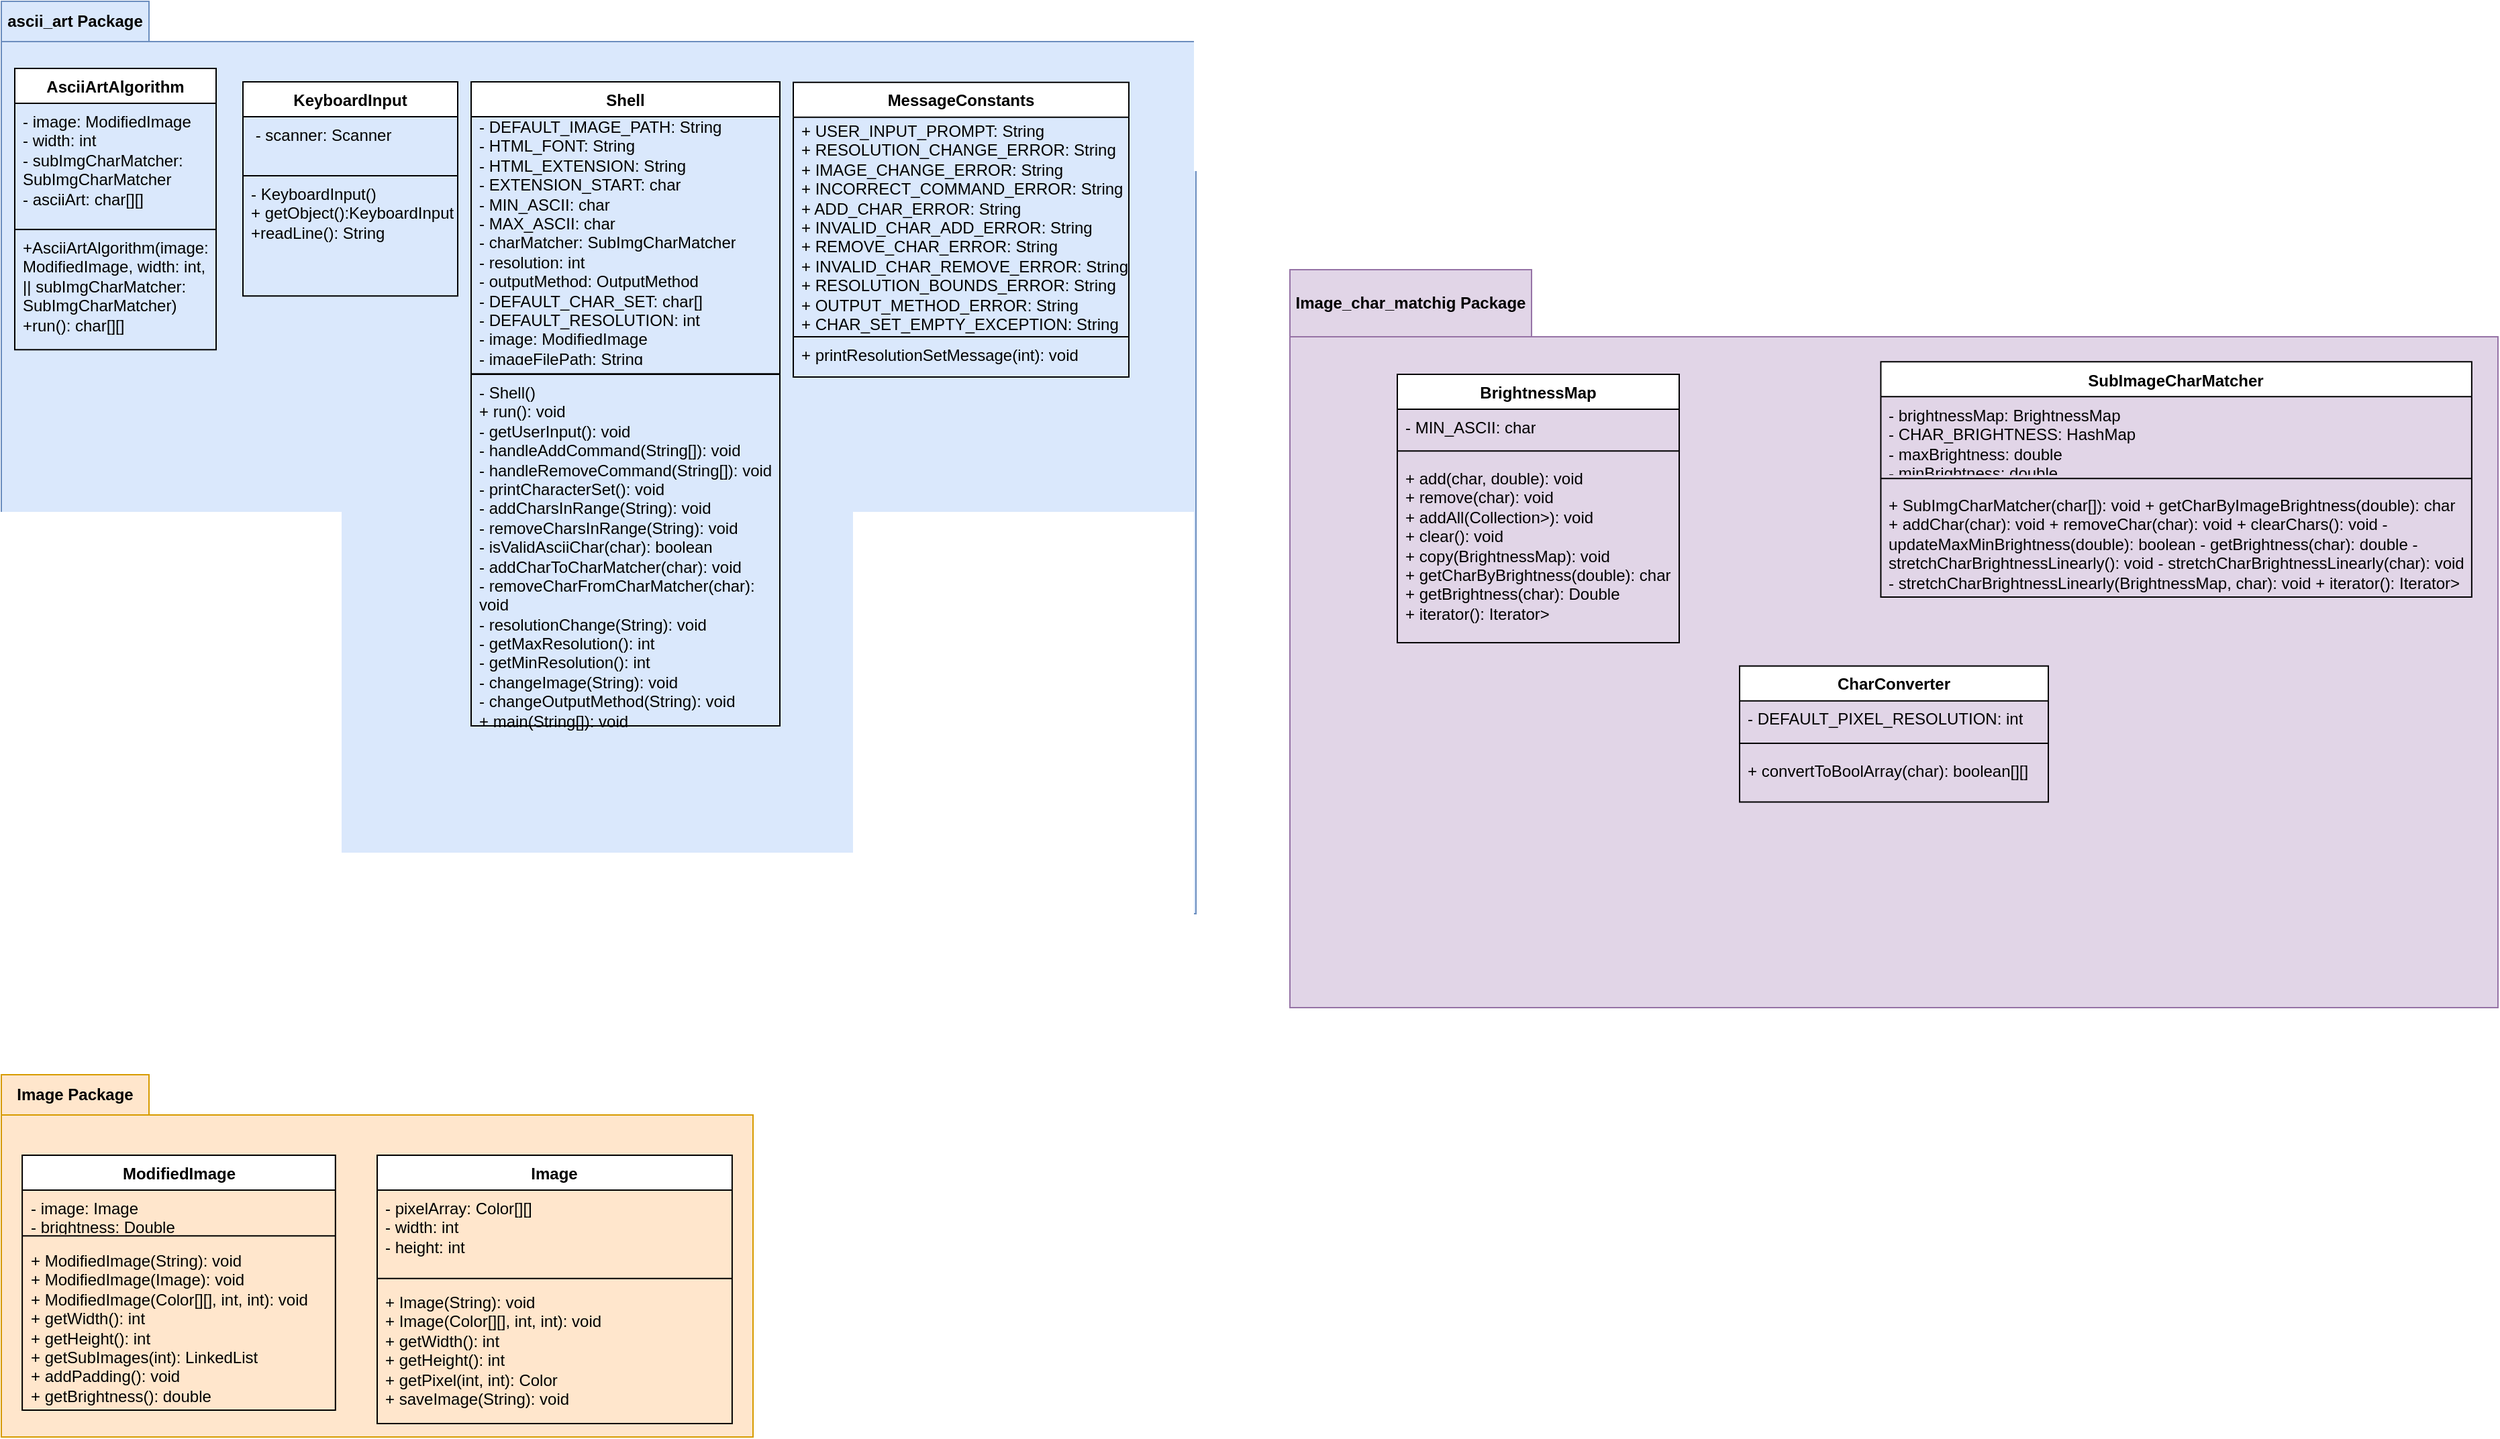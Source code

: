<mxfile version="24.0.0" type="github">
  <diagram name="‫עמוד-1‬" id="9FOxikn_2bk7BjKEbO-x">
    <mxGraphModel dx="2333" dy="1291" grid="1" gridSize="10" guides="1" tooltips="1" connect="1" arrows="1" fold="1" page="1" pageScale="1" pageWidth="827" pageHeight="1169" math="0" shadow="0">
      <root>
        <mxCell id="0" />
        <mxCell id="1" parent="0" />
        <mxCell id="Vb6RsHlkbNNhMtVp6kEj-1" value="ascii_art Package" style="shape=folder;fontStyle=1;tabWidth=110;tabHeight=30;tabPosition=left;html=1;boundedLbl=1;labelInHeader=1;container=1;collapsible=0;whiteSpace=wrap;fillColor=#dae8fc;strokeColor=#6c8ebf;" parent="1" vertex="1">
          <mxGeometry width="890" height="680" as="geometry" />
        </mxCell>
        <mxCell id="Vb6RsHlkbNNhMtVp6kEj-2" value="" style="html=1;strokeColor=none;resizeWidth=1;resizeHeight=1;fillColor=none;part=1;connectable=0;allowArrows=0;deletable=0;whiteSpace=wrap;" parent="Vb6RsHlkbNNhMtVp6kEj-1" vertex="1">
          <mxGeometry width="830" height="434.25" relative="1" as="geometry">
            <mxPoint y="30" as="offset" />
          </mxGeometry>
        </mxCell>
        <mxCell id="xFL0W7bVsGVKbV0ON2sQ-82" value="MessageConstants" style="swimlane;fontStyle=1;align=center;verticalAlign=top;childLayout=stackLayout;horizontal=1;startSize=26;horizontalStack=0;resizeParent=1;resizeParentMax=0;resizeLast=0;collapsible=1;marginBottom=0;whiteSpace=wrap;html=1;container=0;" vertex="1" parent="Vb6RsHlkbNNhMtVp6kEj-1">
          <mxGeometry x="590" y="60.38" width="250" height="189.62" as="geometry">
            <mxRectangle x="210" y="300" width="100" height="30" as="alternateBounds" />
          </mxGeometry>
        </mxCell>
        <mxCell id="xFL0W7bVsGVKbV0ON2sQ-83" value=" + USER_INPUT_PROMPT: String                                    &#xa; + RESOLUTION_CHANGE_ERROR: String                              &#xa; + IMAGE_CHANGE_ERROR: String                                   &#xa; + INCORRECT_COMMAND_ERROR: String                              &#xa; + ADD_CHAR_ERROR: String                                       &#xa; + INVALID_CHAR_ADD_ERROR: String                               &#xa; + REMOVE_CHAR_ERROR: String                                    &#xa; + INVALID_CHAR_REMOVE_ERROR: String                            &#xa; + RESOLUTION_BOUNDS_ERROR: String                              &#xa; + OUTPUT_METHOD_ERROR: String                                  &#xa; + CHAR_SET_EMPTY_EXCEPTION: String &#xa;                         " style="text;strokeColor=none;fillColor=none;align=left;verticalAlign=top;spacingLeft=4;spacingRight=4;overflow=hidden;rotatable=0;points=[[0,0.5],[1,0.5]];portConstraint=eastwest;whiteSpace=wrap;html=1;" vertex="1" parent="Vb6RsHlkbNNhMtVp6kEj-1">
          <mxGeometry x="590" y="83" width="300" height="188.45" as="geometry" />
        </mxCell>
        <mxCell id="xFL0W7bVsGVKbV0ON2sQ-84" value=" + printResolutionSetMessage(int): void                         &#xa;" style="rounded=0;whiteSpace=wrap;html=1;align=left;verticalAlign=top;spacingLeft=4;spacingRight=4;fillColor=none;gradientColor=none;" vertex="1" parent="Vb6RsHlkbNNhMtVp6kEj-1">
          <mxGeometry x="590" y="250" width="250" height="30" as="geometry" />
        </mxCell>
        <mxCell id="xFL0W7bVsGVKbV0ON2sQ-22" value="Image Package" style="shape=folder;fontStyle=1;tabWidth=110;tabHeight=30;tabPosition=left;html=1;boundedLbl=1;labelInHeader=1;container=1;collapsible=0;whiteSpace=wrap;fillColor=#ffe6cc;strokeColor=#d79b00;" vertex="1" parent="1">
          <mxGeometry y="800" width="560" height="270" as="geometry" />
        </mxCell>
        <mxCell id="xFL0W7bVsGVKbV0ON2sQ-23" value="" style="html=1;strokeColor=none;resizeWidth=1;resizeHeight=1;fillColor=none;part=1;connectable=0;allowArrows=0;deletable=0;whiteSpace=wrap;" vertex="1" parent="xFL0W7bVsGVKbV0ON2sQ-22">
          <mxGeometry width="542.5" height="175.0" relative="1" as="geometry">
            <mxPoint y="30" as="offset" />
          </mxGeometry>
        </mxCell>
        <mxCell id="xFL0W7bVsGVKbV0ON2sQ-24" value="ModifiedImage" style="swimlane;fontStyle=1;align=center;verticalAlign=top;childLayout=stackLayout;horizontal=1;startSize=26;horizontalStack=0;resizeParent=1;resizeParentMax=0;resizeLast=0;collapsible=1;marginBottom=0;whiteSpace=wrap;html=1;" vertex="1" parent="xFL0W7bVsGVKbV0ON2sQ-22">
          <mxGeometry x="15.56" y="60" width="233.34" height="189.996" as="geometry">
            <mxRectangle x="210" y="300" width="100" height="30" as="alternateBounds" />
          </mxGeometry>
        </mxCell>
        <mxCell id="xFL0W7bVsGVKbV0ON2sQ-25" value="- image: Image                                                        &#xa; - brightness: Double  " style="text;strokeColor=none;fillColor=none;align=left;verticalAlign=top;spacingLeft=4;spacingRight=4;overflow=hidden;rotatable=0;points=[[0,0.5],[1,0.5]];portConstraint=eastwest;whiteSpace=wrap;html=1;" vertex="1" parent="xFL0W7bVsGVKbV0ON2sQ-24">
          <mxGeometry y="26" width="233.34" height="29.545" as="geometry" />
        </mxCell>
        <mxCell id="xFL0W7bVsGVKbV0ON2sQ-26" value="" style="line;strokeWidth=1;fillColor=none;align=left;verticalAlign=middle;spacingTop=-1;spacingLeft=3;spacingRight=3;rotatable=0;labelPosition=right;points=[];portConstraint=eastwest;strokeColor=inherit;" vertex="1" parent="xFL0W7bVsGVKbV0ON2sQ-24">
          <mxGeometry y="55.545" width="233.34" height="9.091" as="geometry" />
        </mxCell>
        <mxCell id="xFL0W7bVsGVKbV0ON2sQ-27" value="+ ModifiedImage(String): void                                         &#xa; + ModifiedImage(Image): void                                          &#xa; + ModifiedImage(Color[][], int, int): void                             &#xa; + getWidth(): int                                                     &#xa; + getHeight(): int                                                    &#xa; + getSubImages(int): LinkedList&lt;ModifiedImage&gt;                         &#xa; + addPadding(): void                                                   &#xa; + getBrightness(): double      " style="text;strokeColor=none;fillColor=none;align=left;verticalAlign=top;spacingLeft=4;spacingRight=4;overflow=hidden;rotatable=0;points=[[0,0.5],[1,0.5]];portConstraint=eastwest;whiteSpace=wrap;html=1;" vertex="1" parent="xFL0W7bVsGVKbV0ON2sQ-24">
          <mxGeometry y="64.636" width="233.34" height="125.36" as="geometry" />
        </mxCell>
        <mxCell id="xFL0W7bVsGVKbV0ON2sQ-28" value="Image" style="swimlane;fontStyle=1;align=center;verticalAlign=top;childLayout=stackLayout;horizontal=1;startSize=26;horizontalStack=0;resizeParent=1;resizeParentMax=0;resizeLast=0;collapsible=1;marginBottom=0;whiteSpace=wrap;html=1;" vertex="1" parent="xFL0W7bVsGVKbV0ON2sQ-22">
          <mxGeometry x="280" y="60" width="264.446" height="200.005" as="geometry" />
        </mxCell>
        <mxCell id="xFL0W7bVsGVKbV0ON2sQ-29" value="- pixelArray: Color[][]&lt;br&gt;- width: int&lt;br&gt;- height: int" style="text;strokeColor=none;fillColor=none;align=left;verticalAlign=top;spacingLeft=4;spacingRight=4;overflow=hidden;rotatable=0;points=[[0,0.5],[1,0.5]];portConstraint=eastwest;whiteSpace=wrap;html=1;" vertex="1" parent="xFL0W7bVsGVKbV0ON2sQ-28">
          <mxGeometry y="26" width="264.446" height="61.364" as="geometry" />
        </mxCell>
        <mxCell id="xFL0W7bVsGVKbV0ON2sQ-30" value="" style="line;strokeWidth=1;fillColor=none;align=left;verticalAlign=middle;spacingTop=-1;spacingLeft=3;spacingRight=3;rotatable=0;labelPosition=right;points=[];portConstraint=eastwest;strokeColor=inherit;" vertex="1" parent="xFL0W7bVsGVKbV0ON2sQ-28">
          <mxGeometry y="87.364" width="264.446" height="9.091" as="geometry" />
        </mxCell>
        <mxCell id="xFL0W7bVsGVKbV0ON2sQ-31" value="+ Image(String): void                                                 &#xa; + Image(Color[][], int, int): void                                    &#xa; + getWidth(): int                                                     &#xa; + getHeight(): int                                                    &#xa; + getPixel(int, int): Color                                          &#xa; + saveImage(String): void      " style="text;strokeColor=none;fillColor=none;align=left;verticalAlign=top;spacingLeft=4;spacingRight=4;overflow=hidden;rotatable=0;points=[[0,0.5],[1,0.5]];portConstraint=eastwest;whiteSpace=wrap;html=1;" vertex="1" parent="xFL0W7bVsGVKbV0ON2sQ-28">
          <mxGeometry y="96.455" width="264.446" height="103.55" as="geometry" />
        </mxCell>
        <mxCell id="xFL0W7bVsGVKbV0ON2sQ-42" value="Image_char_matchig Package" style="shape=folder;fontStyle=1;tabWidth=180;tabHeight=50;tabPosition=left;html=1;boundedLbl=1;labelInHeader=1;container=1;collapsible=0;whiteSpace=wrap;fillColor=#e1d5e7;strokeColor=#9673a6;" vertex="1" parent="1">
          <mxGeometry x="960" y="200" width="900" height="550" as="geometry" />
        </mxCell>
        <mxCell id="xFL0W7bVsGVKbV0ON2sQ-43" value="" style="html=1;strokeColor=none;resizeWidth=1;resizeHeight=1;fillColor=none;part=1;connectable=0;allowArrows=0;deletable=0;whiteSpace=wrap;" vertex="1" parent="xFL0W7bVsGVKbV0ON2sQ-42">
          <mxGeometry width="734.604" height="233.575" relative="1" as="geometry">
            <mxPoint y="30" as="offset" />
          </mxGeometry>
        </mxCell>
        <mxCell id="xFL0W7bVsGVKbV0ON2sQ-48" value="SubImageCharMatcher" style="swimlane;fontStyle=1;align=center;verticalAlign=top;childLayout=stackLayout;horizontal=1;startSize=26;horizontalStack=0;resizeParent=1;resizeParentMax=0;resizeLast=0;collapsible=1;marginBottom=0;whiteSpace=wrap;html=1;" vertex="1" parent="xFL0W7bVsGVKbV0ON2sQ-42">
          <mxGeometry x="440.217" y="68.643" width="440.217" height="175.299" as="geometry" />
        </mxCell>
        <mxCell id="xFL0W7bVsGVKbV0ON2sQ-49" value=" - brightnessMap: BrightnessMap                                    &#xa; - CHAR_BRIGHTNESS: HashMap&lt;Character, Double&gt;                     &#xa; - maxBrightness: double                                           &#xa; - minBrightness: double  " style="text;strokeColor=none;fillColor=none;align=left;verticalAlign=top;spacingLeft=4;spacingRight=4;overflow=hidden;rotatable=0;points=[[0,0.5],[1,0.5]];portConstraint=eastwest;whiteSpace=wrap;html=1;" vertex="1" parent="xFL0W7bVsGVKbV0ON2sQ-48">
          <mxGeometry y="26" width="440.217" height="54.914" as="geometry" />
        </mxCell>
        <mxCell id="xFL0W7bVsGVKbV0ON2sQ-50" value="" style="line;strokeWidth=1;fillColor=none;align=left;verticalAlign=middle;spacingTop=-1;spacingLeft=3;spacingRight=3;rotatable=0;labelPosition=right;points=[];portConstraint=eastwest;strokeColor=inherit;" vertex="1" parent="xFL0W7bVsGVKbV0ON2sQ-48">
          <mxGeometry y="80.914" width="440.217" height="12.134" as="geometry" />
        </mxCell>
        <mxCell id="xFL0W7bVsGVKbV0ON2sQ-51" value=" + SubImgCharMatcher(char[]): void                                 + getCharByImageBrightness(double): char                           + addChar(char): void                                              + removeChar(char): void                                           + clearChars(): void                                               - updateMaxMinBrightness(double): boolean                         - getBrightness(char): double                                     - stretchCharBrightnessLinearly(): void                            - stretchCharBrightnessLinearly(char): void                        - stretchCharBrightnessLinearly(BrightnessMap, char): void         + iterator(): Iterator&lt;SimpleEntry&lt;Character, Double&gt;&gt; " style="text;strokeColor=none;fillColor=none;align=left;verticalAlign=top;spacingLeft=4;spacingRight=4;overflow=hidden;rotatable=0;points=[[0,0.5],[1,0.5]];portConstraint=eastwest;whiteSpace=wrap;html=1;" vertex="1" parent="xFL0W7bVsGVKbV0ON2sQ-48">
          <mxGeometry y="93.048" width="440.217" height="82.251" as="geometry" />
        </mxCell>
        <mxCell id="xFL0W7bVsGVKbV0ON2sQ-90" value="CharConverter" style="swimlane;fontStyle=1;align=center;verticalAlign=top;childLayout=stackLayout;horizontal=1;startSize=26;horizontalStack=0;resizeParent=1;resizeParentMax=0;resizeLast=0;collapsible=1;marginBottom=0;whiteSpace=wrap;html=1;" vertex="1" parent="xFL0W7bVsGVKbV0ON2sQ-42">
          <mxGeometry x="335" y="295.37" width="230" height="101.372" as="geometry" />
        </mxCell>
        <mxCell id="xFL0W7bVsGVKbV0ON2sQ-91" value=" - DEFAULT_PIXEL_RESOLUTION: int                                     &#xa;&#xa;" style="text;strokeColor=none;fillColor=none;align=left;verticalAlign=top;spacingLeft=4;spacingRight=4;overflow=hidden;rotatable=0;points=[[0,0.5],[1,0.5]];portConstraint=eastwest;whiteSpace=wrap;html=1;" vertex="1" parent="xFL0W7bVsGVKbV0ON2sQ-90">
          <mxGeometry y="26" width="230" height="24.444" as="geometry" />
        </mxCell>
        <mxCell id="xFL0W7bVsGVKbV0ON2sQ-92" value="" style="line;strokeWidth=1;fillColor=none;align=left;verticalAlign=middle;spacingTop=-1;spacingLeft=3;spacingRight=3;rotatable=0;labelPosition=right;points=[];portConstraint=eastwest;strokeColor=inherit;" vertex="1" parent="xFL0W7bVsGVKbV0ON2sQ-90">
          <mxGeometry y="50.444" width="230" height="14.403" as="geometry" />
        </mxCell>
        <mxCell id="xFL0W7bVsGVKbV0ON2sQ-93" value=" + convertToBoolArray(char): boolean[][]                             &#xa;&#xa;" style="text;strokeColor=none;fillColor=none;align=left;verticalAlign=top;spacingLeft=4;spacingRight=4;overflow=hidden;rotatable=0;points=[[0,0.5],[1,0.5]];portConstraint=eastwest;whiteSpace=wrap;html=1;" vertex="1" parent="xFL0W7bVsGVKbV0ON2sQ-90">
          <mxGeometry y="64.848" width="230" height="36.524" as="geometry" />
        </mxCell>
        <mxCell id="xFL0W7bVsGVKbV0ON2sQ-70" value="" style="group" vertex="1" connectable="0" parent="1">
          <mxGeometry x="10" y="49.96" width="150" height="209.68" as="geometry" />
        </mxCell>
        <mxCell id="xFL0W7bVsGVKbV0ON2sQ-71" value="AsciiArtAlgorithm" style="swimlane;fontStyle=1;align=center;verticalAlign=top;childLayout=stackLayout;horizontal=1;startSize=26;horizontalStack=0;resizeParent=1;resizeParentMax=0;resizeLast=0;collapsible=1;marginBottom=0;whiteSpace=wrap;html=1;container=0;" vertex="1" parent="xFL0W7bVsGVKbV0ON2sQ-70">
          <mxGeometry width="150" height="120.08" as="geometry">
            <mxRectangle x="210" y="300" width="100" height="30" as="alternateBounds" />
          </mxGeometry>
        </mxCell>
        <mxCell id="xFL0W7bVsGVKbV0ON2sQ-72" value="+AsciiArtAlgorithm(image: ModifiedImage, width: int,      ||                      subImgCharMatcher: SubImgCharMatcher)&lt;br&gt;+run(): char[][] " style="rounded=0;whiteSpace=wrap;html=1;align=left;verticalAlign=top;spacingLeft=4;spacingRight=4;fillColor=none;gradientColor=none;container=0;" vertex="1" parent="xFL0W7bVsGVKbV0ON2sQ-70">
          <mxGeometry y="120.08" width="150" height="89.6" as="geometry" />
        </mxCell>
        <mxCell id="xFL0W7bVsGVKbV0ON2sQ-73" value="- image: ModifiedImage&lt;br&gt;- width: int&amp;nbsp;&lt;br&gt;- subImgCharMatcher: SubImgCharMatcher&amp;nbsp;&lt;div&gt;- asciiArt: char[][]&lt;/div&gt;" style="text;strokeColor=none;fillColor=none;align=left;verticalAlign=top;spacingLeft=4;spacingRight=4;overflow=hidden;rotatable=0;points=[[0,0.5],[1,0.5]];portConstraint=eastwest;whiteSpace=wrap;html=1;" vertex="1" parent="xFL0W7bVsGVKbV0ON2sQ-70">
          <mxGeometry y="26" width="150" height="94.08" as="geometry" />
        </mxCell>
        <mxCell id="xFL0W7bVsGVKbV0ON2sQ-74" value="" style="group" vertex="1" connectable="0" parent="1">
          <mxGeometry x="180" y="60" width="160" height="159.6" as="geometry" />
        </mxCell>
        <mxCell id="xFL0W7bVsGVKbV0ON2sQ-75" value="- KeyboardInput()&lt;br&gt;+&amp;nbsp;getObject():KeyboardInput&amp;nbsp; +readLine(): String&amp;nbsp; &amp;nbsp;&amp;nbsp;" style="rounded=0;whiteSpace=wrap;html=1;align=left;verticalAlign=top;spacingLeft=4;spacingRight=4;fillColor=none;gradientColor=none;" vertex="1" parent="xFL0W7bVsGVKbV0ON2sQ-74">
          <mxGeometry y="70" width="160" height="89.6" as="geometry" />
        </mxCell>
        <mxCell id="xFL0W7bVsGVKbV0ON2sQ-76" value="&lt;span style=&quot;text-align: left;&quot;&gt;KeyboardInput&lt;/span&gt;" style="swimlane;fontStyle=1;align=center;verticalAlign=top;childLayout=stackLayout;horizontal=1;startSize=26;horizontalStack=0;resizeParent=1;resizeParentMax=0;resizeLast=0;collapsible=1;marginBottom=0;whiteSpace=wrap;html=1;" vertex="1" parent="xFL0W7bVsGVKbV0ON2sQ-74">
          <mxGeometry width="160" height="70" as="geometry">
            <mxRectangle x="210" y="300" width="100" height="30" as="alternateBounds" />
          </mxGeometry>
        </mxCell>
        <mxCell id="xFL0W7bVsGVKbV0ON2sQ-77" value="&amp;nbsp;- scanner: Scanner&amp;nbsp;&amp;nbsp;" style="text;strokeColor=none;fillColor=none;align=left;verticalAlign=top;spacingLeft=4;spacingRight=4;overflow=hidden;rotatable=0;points=[[0,0.5],[1,0.5]];portConstraint=eastwest;whiteSpace=wrap;html=1;" vertex="1" parent="xFL0W7bVsGVKbV0ON2sQ-76">
          <mxGeometry y="26" width="160" height="44" as="geometry" />
        </mxCell>
        <mxCell id="xFL0W7bVsGVKbV0ON2sQ-78" value="" style="group" vertex="1" connectable="0" parent="1">
          <mxGeometry x="350" y="60" width="230" height="380" as="geometry" />
        </mxCell>
        <mxCell id="xFL0W7bVsGVKbV0ON2sQ-79" value="Shell" style="swimlane;fontStyle=1;align=center;verticalAlign=top;childLayout=stackLayout;horizontal=1;startSize=26;horizontalStack=0;resizeParent=1;resizeParentMax=0;resizeLast=0;collapsible=1;marginBottom=0;whiteSpace=wrap;html=1;container=0;" vertex="1" parent="xFL0W7bVsGVKbV0ON2sQ-78">
          <mxGeometry width="230.0" height="217.619" as="geometry">
            <mxRectangle x="210" y="300" width="100" height="30" as="alternateBounds" />
          </mxGeometry>
        </mxCell>
        <mxCell id="xFL0W7bVsGVKbV0ON2sQ-80" value=" - DEFAULT_IMAGE_PATH: String                                   &#xa; - HTML_FONT: String                                             &#xa; - HTML_EXTENSION: String                                        &#xa; - EXTENSION_START: char                                         &#xa; - MIN_ASCII: char                                               &#xa; - MAX_ASCII: char                                               &#xa; - charMatcher: SubImgCharMatcher                                &#xa; - resolution: int                                               &#xa; - outputMethod: OutputMethod                                    &#xa; - DEFAULT_CHAR_SET: char[]                                      &#xa; - DEFAULT_RESOLUTION: int                                       &#xa; - image: ModifiedImage                                          &#xa; - imageFilePath: String                                          &#xa;                         " style="text;strokeColor=none;fillColor=none;align=left;verticalAlign=top;spacingLeft=4;spacingRight=4;overflow=hidden;rotatable=0;points=[[0,0.5],[1,0.5]];portConstraint=eastwest;whiteSpace=wrap;html=1;" vertex="1" parent="1">
          <mxGeometry x="350" y="80" width="260" height="188.45" as="geometry" />
        </mxCell>
        <mxCell id="xFL0W7bVsGVKbV0ON2sQ-81" value="- Shell()                                                      &lt;br&gt; + run(): void                                                  &lt;br&gt; - getUserInput(): void                                          &lt;br&gt; - handleAddCommand(String[]): void                              &lt;br&gt; - handleRemoveCommand(String[]): void                           &lt;br&gt; - printCharacterSet(): void                                    &lt;br&gt; - addCharsInRange(String): void                                 &lt;br&gt; - removeCharsInRange(String): void                              &lt;br&gt; - isValidAsciiChar(char): boolean                               &lt;br&gt; - addCharToCharMatcher(char): void                              &lt;br&gt; - removeCharFromCharMatcher(char): void                         &lt;br&gt; - resolutionChange(String): void                                &lt;br&gt; - getMaxResolution(): int                                       &lt;br&gt; - getMinResolution(): int                                       &lt;br&gt; - changeImage(String): void                                     &lt;br&gt; - changeOutputMethod(String): void &lt;br&gt; + main(String[]): void  " style="rounded=0;whiteSpace=wrap;html=1;align=left;verticalAlign=top;spacingLeft=4;spacingRight=4;fillColor=none;gradientColor=none;container=0;" vertex="1" parent="1">
          <mxGeometry x="350" y="278" width="230" height="262" as="geometry" />
        </mxCell>
        <mxCell id="xFL0W7bVsGVKbV0ON2sQ-85" value="BrightnessMap" style="swimlane;fontStyle=1;align=center;verticalAlign=top;childLayout=stackLayout;horizontal=1;startSize=26;horizontalStack=0;resizeParent=1;resizeParentMax=0;resizeLast=0;collapsible=1;marginBottom=0;whiteSpace=wrap;html=1;" vertex="1" parent="1">
          <mxGeometry x="1040" y="278" width="210" height="200.001" as="geometry" />
        </mxCell>
        <mxCell id="xFL0W7bVsGVKbV0ON2sQ-86" value=" - MIN_ASCII: char                                               &#xa;&#xa;" style="text;strokeColor=none;fillColor=none;align=left;verticalAlign=top;spacingLeft=4;spacingRight=4;overflow=hidden;rotatable=0;points=[[0,0.5],[1,0.5]];portConstraint=eastwest;whiteSpace=wrap;html=1;" vertex="1" parent="xFL0W7bVsGVKbV0ON2sQ-85">
          <mxGeometry y="26" width="210" height="24" as="geometry" />
        </mxCell>
        <mxCell id="xFL0W7bVsGVKbV0ON2sQ-87" value="" style="line;strokeWidth=1;fillColor=none;align=left;verticalAlign=middle;spacingTop=-1;spacingLeft=3;spacingRight=3;rotatable=0;labelPosition=right;points=[];portConstraint=eastwest;strokeColor=inherit;" vertex="1" parent="xFL0W7bVsGVKbV0ON2sQ-85">
          <mxGeometry y="50" width="210" height="14.141" as="geometry" />
        </mxCell>
        <mxCell id="xFL0W7bVsGVKbV0ON2sQ-88" value=" + add(char, double): void                                       &#xa; + remove(char): void                                            &#xa; + addAll(Collection&lt;AbstractMap.SimpleEntry&lt;Character, Double&gt;&gt;): void&#xa; + clear(): void                                                 &#xa; + copy(BrightnessMap): void                                      &#xa; + getCharByBrightness(double): char                             &#xa; + getBrightness(char): Double                                   &#xa; + iterator(): Iterator&lt;AbstractMap.SimpleEntry&lt;Character, Double&gt;&gt;" style="text;strokeColor=none;fillColor=none;align=left;verticalAlign=top;spacingLeft=4;spacingRight=4;overflow=hidden;rotatable=0;points=[[0,0.5],[1,0.5]];portConstraint=eastwest;whiteSpace=wrap;html=1;" vertex="1" parent="xFL0W7bVsGVKbV0ON2sQ-85">
          <mxGeometry y="64.141" width="210" height="135.86" as="geometry" />
        </mxCell>
      </root>
    </mxGraphModel>
  </diagram>
</mxfile>
